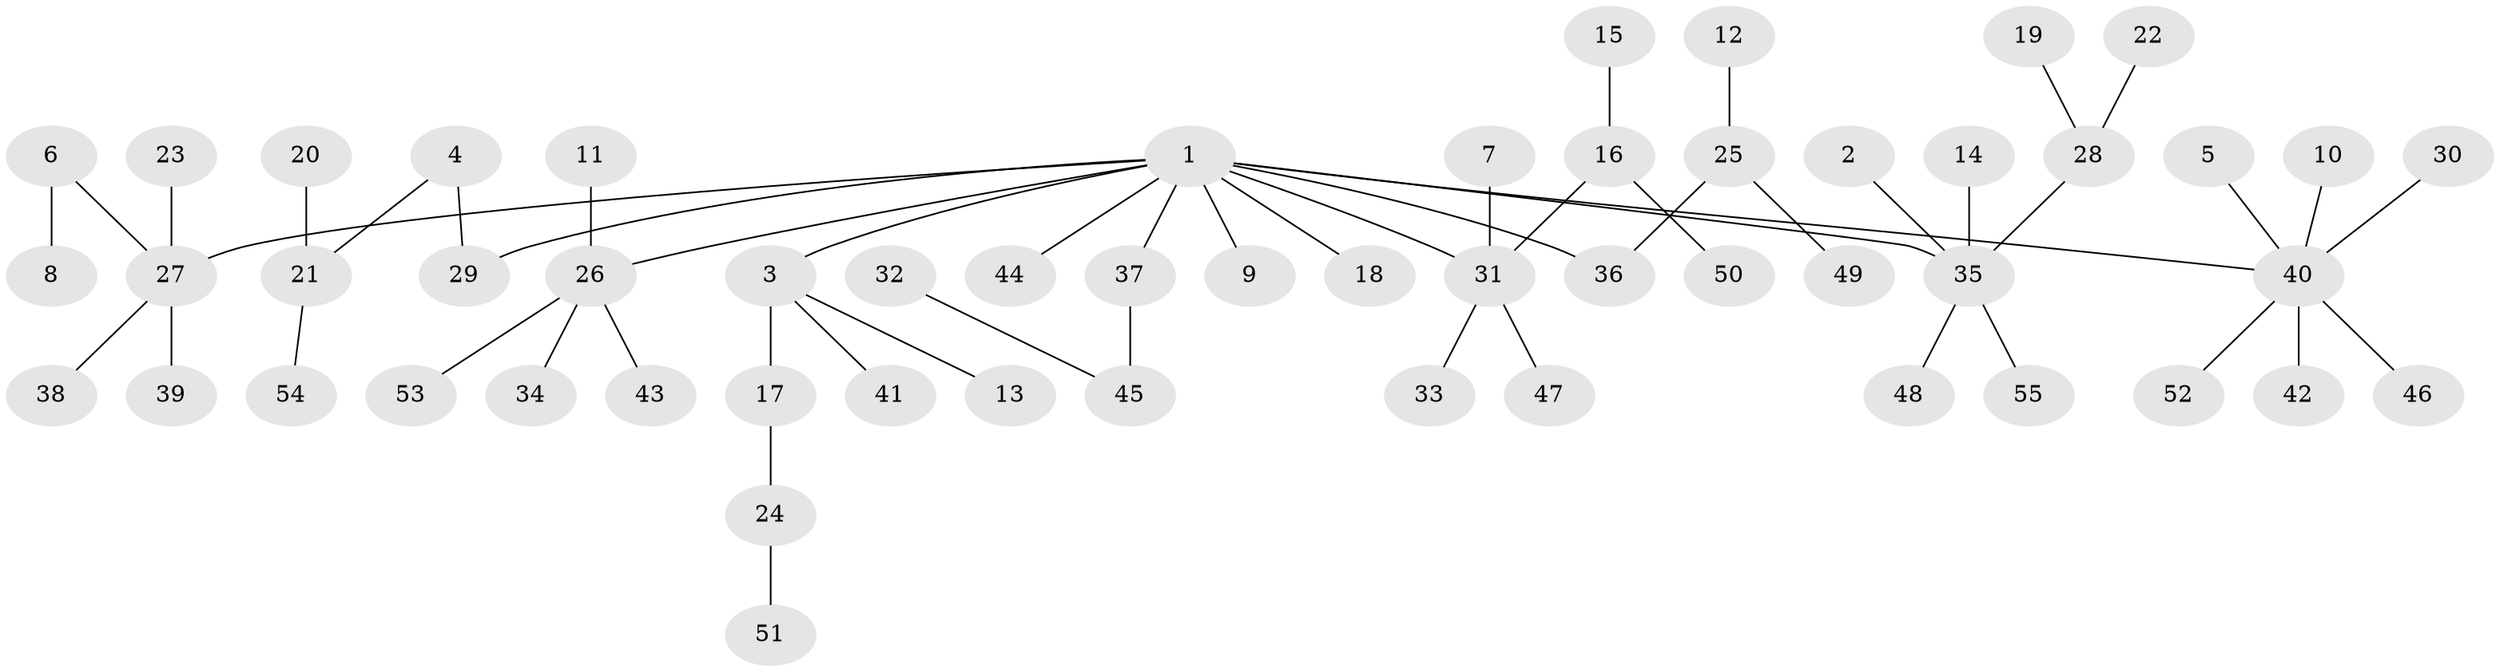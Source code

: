 // original degree distribution, {5: 0.045871559633027525, 6: 0.027522935779816515, 3: 0.11926605504587157, 7: 0.009174311926605505, 2: 0.25688073394495414, 4: 0.03669724770642202, 1: 0.5045871559633027}
// Generated by graph-tools (version 1.1) at 2025/26/03/09/25 03:26:32]
// undirected, 55 vertices, 54 edges
graph export_dot {
graph [start="1"]
  node [color=gray90,style=filled];
  1;
  2;
  3;
  4;
  5;
  6;
  7;
  8;
  9;
  10;
  11;
  12;
  13;
  14;
  15;
  16;
  17;
  18;
  19;
  20;
  21;
  22;
  23;
  24;
  25;
  26;
  27;
  28;
  29;
  30;
  31;
  32;
  33;
  34;
  35;
  36;
  37;
  38;
  39;
  40;
  41;
  42;
  43;
  44;
  45;
  46;
  47;
  48;
  49;
  50;
  51;
  52;
  53;
  54;
  55;
  1 -- 3 [weight=1.0];
  1 -- 9 [weight=1.0];
  1 -- 18 [weight=1.0];
  1 -- 26 [weight=1.0];
  1 -- 27 [weight=1.0];
  1 -- 29 [weight=1.0];
  1 -- 31 [weight=1.0];
  1 -- 35 [weight=1.0];
  1 -- 36 [weight=1.0];
  1 -- 37 [weight=1.0];
  1 -- 40 [weight=1.0];
  1 -- 44 [weight=1.0];
  2 -- 35 [weight=1.0];
  3 -- 13 [weight=1.0];
  3 -- 17 [weight=1.0];
  3 -- 41 [weight=1.0];
  4 -- 21 [weight=1.0];
  4 -- 29 [weight=1.0];
  5 -- 40 [weight=1.0];
  6 -- 8 [weight=1.0];
  6 -- 27 [weight=1.0];
  7 -- 31 [weight=1.0];
  10 -- 40 [weight=1.0];
  11 -- 26 [weight=1.0];
  12 -- 25 [weight=1.0];
  14 -- 35 [weight=1.0];
  15 -- 16 [weight=1.0];
  16 -- 31 [weight=1.0];
  16 -- 50 [weight=1.0];
  17 -- 24 [weight=1.0];
  19 -- 28 [weight=1.0];
  20 -- 21 [weight=1.0];
  21 -- 54 [weight=1.0];
  22 -- 28 [weight=1.0];
  23 -- 27 [weight=1.0];
  24 -- 51 [weight=1.0];
  25 -- 36 [weight=1.0];
  25 -- 49 [weight=1.0];
  26 -- 34 [weight=1.0];
  26 -- 43 [weight=1.0];
  26 -- 53 [weight=1.0];
  27 -- 38 [weight=1.0];
  27 -- 39 [weight=1.0];
  28 -- 35 [weight=1.0];
  30 -- 40 [weight=1.0];
  31 -- 33 [weight=1.0];
  31 -- 47 [weight=1.0];
  32 -- 45 [weight=1.0];
  35 -- 48 [weight=1.0];
  35 -- 55 [weight=1.0];
  37 -- 45 [weight=1.0];
  40 -- 42 [weight=1.0];
  40 -- 46 [weight=1.0];
  40 -- 52 [weight=1.0];
}
